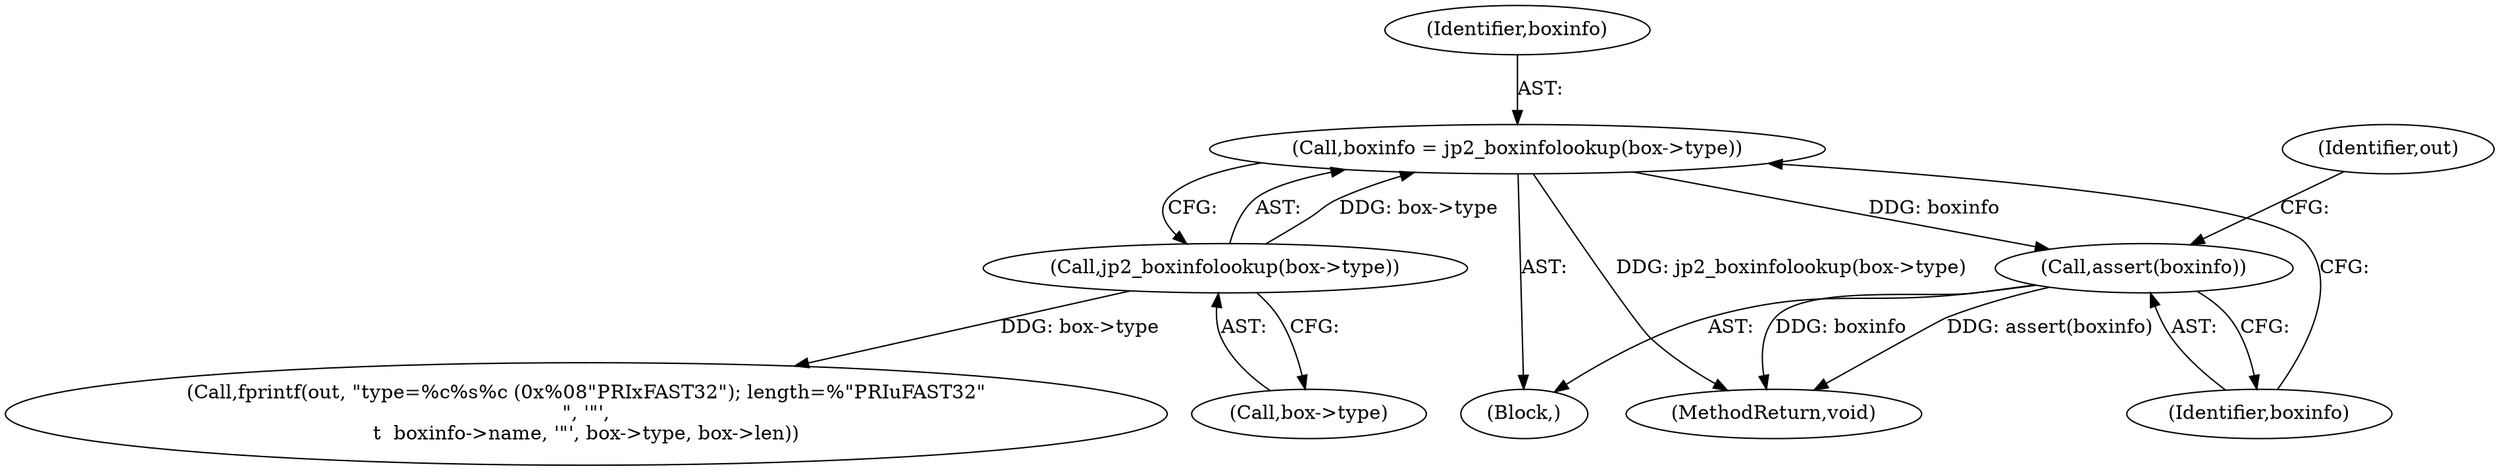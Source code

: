 digraph "0_jasper_bdfe95a6e81ffb4b2fad31a76b57943695beed20@pointer" {
"1000105" [label="(Call,boxinfo = jp2_boxinfolookup(box->type))"];
"1000107" [label="(Call,jp2_boxinfolookup(box->type))"];
"1000111" [label="(Call,assert(boxinfo))"];
"1000111" [label="(Call,assert(boxinfo))"];
"1000107" [label="(Call,jp2_boxinfolookup(box->type))"];
"1000114" [label="(Identifier,out)"];
"1000140" [label="(MethodReturn,void)"];
"1000112" [label="(Identifier,boxinfo)"];
"1000105" [label="(Call,boxinfo = jp2_boxinfolookup(box->type))"];
"1000103" [label="(Block,)"];
"1000106" [label="(Identifier,boxinfo)"];
"1000108" [label="(Call,box->type)"];
"1000116" [label="(Call,fprintf(out, \"type=%c%s%c (0x%08\"PRIxFAST32\"); length=%\"PRIuFAST32\"\n\", '\"',\n\t  boxinfo->name, '\"', box->type, box->len))"];
"1000105" -> "1000103"  [label="AST: "];
"1000105" -> "1000107"  [label="CFG: "];
"1000106" -> "1000105"  [label="AST: "];
"1000107" -> "1000105"  [label="AST: "];
"1000112" -> "1000105"  [label="CFG: "];
"1000105" -> "1000140"  [label="DDG: jp2_boxinfolookup(box->type)"];
"1000107" -> "1000105"  [label="DDG: box->type"];
"1000105" -> "1000111"  [label="DDG: boxinfo"];
"1000107" -> "1000108"  [label="CFG: "];
"1000108" -> "1000107"  [label="AST: "];
"1000107" -> "1000116"  [label="DDG: box->type"];
"1000111" -> "1000103"  [label="AST: "];
"1000111" -> "1000112"  [label="CFG: "];
"1000112" -> "1000111"  [label="AST: "];
"1000114" -> "1000111"  [label="CFG: "];
"1000111" -> "1000140"  [label="DDG: boxinfo"];
"1000111" -> "1000140"  [label="DDG: assert(boxinfo)"];
}
